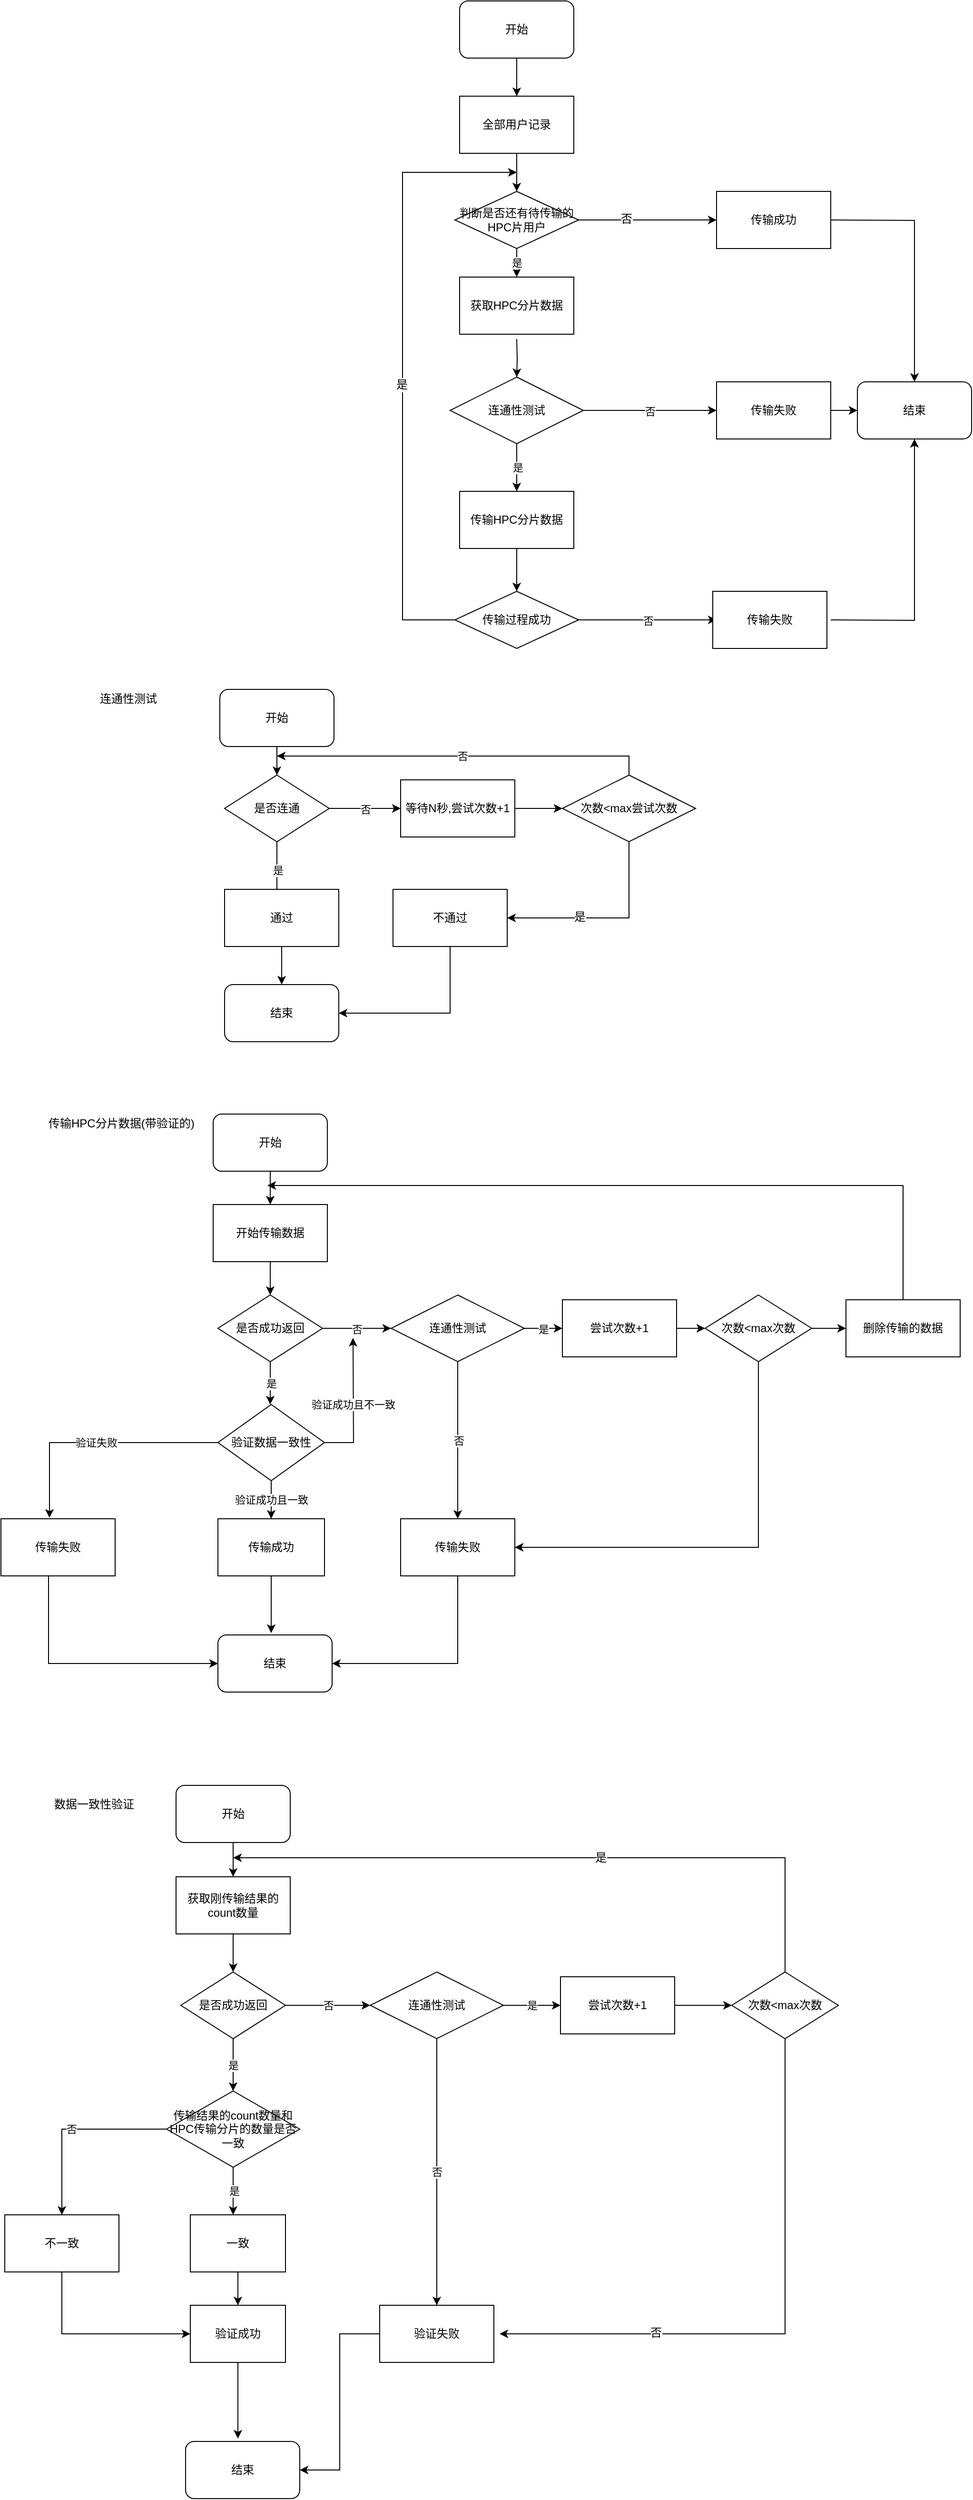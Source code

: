 <mxfile version="10.6.3" type="github"><diagram id="_eJ9ehW56lXb450BRSAu" name="Page-1"><mxGraphModel dx="2105" dy="439" grid="1" gridSize="10" guides="1" tooltips="1" connect="1" arrows="1" fold="1" page="1" pageScale="1" pageWidth="827" pageHeight="1169" math="0" shadow="0"><root><mxCell id="0"/><mxCell id="1" parent="0"/><mxCell id="oSK0WgiYUHCJDs1a7UMW-3" style="edgeStyle=orthogonalEdgeStyle;rounded=0;orthogonalLoop=1;jettySize=auto;html=1;entryX=0.5;entryY=0;entryDx=0;entryDy=0;" parent="1" source="oSK0WgiYUHCJDs1a7UMW-1" edge="1"><mxGeometry relative="1" as="geometry"><mxPoint x="330" y="200" as="targetPoint"/></mxGeometry></mxCell><mxCell id="oSK0WgiYUHCJDs1a7UMW-1" value="全部用户记录" style="rounded=0;whiteSpace=wrap;html=1;" parent="1" vertex="1"><mxGeometry x="270" y="100" width="120" height="60" as="geometry"/></mxCell><mxCell id="oSK0WgiYUHCJDs1a7UMW-5" style="edgeStyle=orthogonalEdgeStyle;rounded=0;orthogonalLoop=1;jettySize=auto;html=1;entryX=0.5;entryY=0;entryDx=0;entryDy=0;" parent="1" target="oSK0WgiYUHCJDs1a7UMW-4" edge="1"><mxGeometry relative="1" as="geometry"><mxPoint x="330" y="355" as="sourcePoint"/></mxGeometry></mxCell><mxCell id="oSK0WgiYUHCJDs1a7UMW-6" value="是" style="edgeStyle=orthogonalEdgeStyle;rounded=0;orthogonalLoop=1;jettySize=auto;html=1;" parent="1" source="oSK0WgiYUHCJDs1a7UMW-4" edge="1"><mxGeometry relative="1" as="geometry"><mxPoint x="330" y="515" as="targetPoint"/></mxGeometry></mxCell><mxCell id="hczdwS5cRWKVV8D2pTj8-6" value="否" style="edgeStyle=orthogonalEdgeStyle;rounded=0;orthogonalLoop=1;jettySize=auto;html=1;" edge="1" parent="1" source="oSK0WgiYUHCJDs1a7UMW-4"><mxGeometry relative="1" as="geometry"><mxPoint x="540" y="430" as="targetPoint"/></mxGeometry></mxCell><mxCell id="oSK0WgiYUHCJDs1a7UMW-4" value="连通性测试" style="rhombus;whiteSpace=wrap;html=1;" parent="1" vertex="1"><mxGeometry x="260" y="395" width="140" height="70" as="geometry"/></mxCell><mxCell id="oSK0WgiYUHCJDs1a7UMW-15" value="结束" style="rounded=1;whiteSpace=wrap;html=1;" parent="1" vertex="1"><mxGeometry x="688" y="400" width="120" height="60" as="geometry"/></mxCell><mxCell id="oSK0WgiYUHCJDs1a7UMW-17" style="edgeStyle=orthogonalEdgeStyle;rounded=0;orthogonalLoop=1;jettySize=auto;html=1;entryX=0.5;entryY=0;entryDx=0;entryDy=0;" parent="1" source="oSK0WgiYUHCJDs1a7UMW-16" target="oSK0WgiYUHCJDs1a7UMW-1" edge="1"><mxGeometry relative="1" as="geometry"/></mxCell><mxCell id="oSK0WgiYUHCJDs1a7UMW-16" value="开始" style="rounded=1;whiteSpace=wrap;html=1;" parent="1" vertex="1"><mxGeometry x="270" width="120" height="60" as="geometry"/></mxCell><mxCell id="oSK0WgiYUHCJDs1a7UMW-21" style="edgeStyle=orthogonalEdgeStyle;rounded=0;orthogonalLoop=1;jettySize=auto;html=1;entryX=0.5;entryY=0;entryDx=0;entryDy=0;" parent="1" source="oSK0WgiYUHCJDs1a7UMW-18" target="oSK0WgiYUHCJDs1a7UMW-20" edge="1"><mxGeometry relative="1" as="geometry"/></mxCell><mxCell id="oSK0WgiYUHCJDs1a7UMW-18" value="传输HPC分片数据" style="rounded=0;whiteSpace=wrap;html=1;" parent="1" vertex="1"><mxGeometry x="270" y="515" width="120" height="60" as="geometry"/></mxCell><mxCell id="oSK0WgiYUHCJDs1a7UMW-38" style="edgeStyle=orthogonalEdgeStyle;rounded=0;orthogonalLoop=1;jettySize=auto;html=1;" parent="1" source="oSK0WgiYUHCJDs1a7UMW-20" edge="1"><mxGeometry relative="1" as="geometry"><mxPoint x="330" y="180" as="targetPoint"/><Array as="points"><mxPoint x="210" y="650"/><mxPoint x="210" y="180"/></Array></mxGeometry></mxCell><mxCell id="oSK0WgiYUHCJDs1a7UMW-39" value="是" style="text;html=1;resizable=0;points=[];align=center;verticalAlign=middle;labelBackgroundColor=#ffffff;" parent="oSK0WgiYUHCJDs1a7UMW-38" vertex="1" connectable="0"><mxGeometry x="-0.063" y="1" relative="1" as="geometry"><mxPoint as="offset"/></mxGeometry></mxCell><mxCell id="oSK0WgiYUHCJDs1a7UMW-84" value="否" style="edgeStyle=orthogonalEdgeStyle;rounded=0;orthogonalLoop=1;jettySize=auto;html=1;entryX=0;entryY=0.5;entryDx=0;entryDy=0;" parent="1" source="oSK0WgiYUHCJDs1a7UMW-20" edge="1"><mxGeometry relative="1" as="geometry"><mxPoint x="540" y="650" as="targetPoint"/></mxGeometry></mxCell><mxCell id="oSK0WgiYUHCJDs1a7UMW-20" value="传输过程成功" style="rhombus;whiteSpace=wrap;html=1;" parent="1" vertex="1"><mxGeometry x="265" y="620" width="130" height="60" as="geometry"/></mxCell><mxCell id="oSK0WgiYUHCJDs1a7UMW-24" value="获取HPC分片数据" style="rounded=0;whiteSpace=wrap;html=1;" parent="1" vertex="1"><mxGeometry x="270" y="290" width="120" height="60" as="geometry"/></mxCell><mxCell id="oSK0WgiYUHCJDs1a7UMW-27" value="是" style="edgeStyle=orthogonalEdgeStyle;rounded=0;orthogonalLoop=1;jettySize=auto;html=1;entryX=0.5;entryY=0;entryDx=0;entryDy=0;" parent="1" source="oSK0WgiYUHCJDs1a7UMW-25" target="oSK0WgiYUHCJDs1a7UMW-24" edge="1"><mxGeometry relative="1" as="geometry"/></mxCell><mxCell id="oSK0WgiYUHCJDs1a7UMW-28" style="edgeStyle=orthogonalEdgeStyle;rounded=0;orthogonalLoop=1;jettySize=auto;html=1;" parent="1" source="oSK0WgiYUHCJDs1a7UMW-25" edge="1"><mxGeometry relative="1" as="geometry"><mxPoint x="540" y="230" as="targetPoint"/></mxGeometry></mxCell><mxCell id="oSK0WgiYUHCJDs1a7UMW-29" value="否" style="text;html=1;resizable=0;points=[];align=center;verticalAlign=middle;labelBackgroundColor=#ffffff;" parent="oSK0WgiYUHCJDs1a7UMW-28" vertex="1" connectable="0"><mxGeometry x="-0.31" y="1" relative="1" as="geometry"><mxPoint as="offset"/></mxGeometry></mxCell><mxCell id="oSK0WgiYUHCJDs1a7UMW-25" value="判断是否还有待传输的HPC片用户" style="rhombus;whiteSpace=wrap;html=1;" parent="1" vertex="1"><mxGeometry x="265" y="200" width="130" height="60" as="geometry"/></mxCell><mxCell id="oSK0WgiYUHCJDs1a7UMW-57" style="edgeStyle=orthogonalEdgeStyle;rounded=0;orthogonalLoop=1;jettySize=auto;html=1;entryX=0.5;entryY=1;entryDx=0;entryDy=0;" parent="1" target="oSK0WgiYUHCJDs1a7UMW-15" edge="1"><mxGeometry relative="1" as="geometry"><mxPoint x="660" y="650" as="sourcePoint"/></mxGeometry></mxCell><mxCell id="oSK0WgiYUHCJDs1a7UMW-55" style="edgeStyle=orthogonalEdgeStyle;rounded=0;orthogonalLoop=1;jettySize=auto;html=1;entryX=0.5;entryY=0;entryDx=0;entryDy=0;" parent="1" target="oSK0WgiYUHCJDs1a7UMW-15" edge="1"><mxGeometry relative="1" as="geometry"><mxPoint x="660" y="230" as="sourcePoint"/></mxGeometry></mxCell><mxCell id="oSK0WgiYUHCJDs1a7UMW-62" style="edgeStyle=orthogonalEdgeStyle;rounded=0;orthogonalLoop=1;jettySize=auto;html=1;entryX=0.5;entryY=0;entryDx=0;entryDy=0;" parent="1" source="oSK0WgiYUHCJDs1a7UMW-58" target="oSK0WgiYUHCJDs1a7UMW-59" edge="1"><mxGeometry relative="1" as="geometry"/></mxCell><mxCell id="oSK0WgiYUHCJDs1a7UMW-58" value="开始" style="rounded=1;whiteSpace=wrap;html=1;" parent="1" vertex="1"><mxGeometry x="18" y="723" width="120" height="60" as="geometry"/></mxCell><mxCell id="oSK0WgiYUHCJDs1a7UMW-63" value="是" style="edgeStyle=orthogonalEdgeStyle;rounded=0;orthogonalLoop=1;jettySize=auto;html=1;" parent="1" source="oSK0WgiYUHCJDs1a7UMW-59" edge="1"><mxGeometry relative="1" as="geometry"><mxPoint x="78" y="943" as="targetPoint"/></mxGeometry></mxCell><mxCell id="oSK0WgiYUHCJDs1a7UMW-66" value="否" style="edgeStyle=orthogonalEdgeStyle;rounded=0;orthogonalLoop=1;jettySize=auto;html=1;" parent="1" source="oSK0WgiYUHCJDs1a7UMW-59" edge="1"><mxGeometry relative="1" as="geometry"><mxPoint x="208" y="848" as="targetPoint"/></mxGeometry></mxCell><mxCell id="oSK0WgiYUHCJDs1a7UMW-59" value="是否连通" style="rhombus;whiteSpace=wrap;html=1;" parent="1" vertex="1"><mxGeometry x="23" y="813" width="110" height="70" as="geometry"/></mxCell><mxCell id="oSK0WgiYUHCJDs1a7UMW-69" style="edgeStyle=orthogonalEdgeStyle;rounded=0;orthogonalLoop=1;jettySize=auto;html=1;entryX=0.5;entryY=0;entryDx=0;entryDy=0;" parent="1" source="oSK0WgiYUHCJDs1a7UMW-67" target="oSK0WgiYUHCJDs1a7UMW-68" edge="1"><mxGeometry relative="1" as="geometry"/></mxCell><mxCell id="oSK0WgiYUHCJDs1a7UMW-67" value="&lt;span&gt;通过&lt;/span&gt;" style="rounded=0;whiteSpace=wrap;html=1;" parent="1" vertex="1"><mxGeometry x="23" y="933" width="120" height="60" as="geometry"/></mxCell><mxCell id="oSK0WgiYUHCJDs1a7UMW-68" value="结束" style="rounded=1;whiteSpace=wrap;html=1;" parent="1" vertex="1"><mxGeometry x="23" y="1033" width="120" height="60" as="geometry"/></mxCell><mxCell id="oSK0WgiYUHCJDs1a7UMW-75" style="edgeStyle=orthogonalEdgeStyle;rounded=0;orthogonalLoop=1;jettySize=auto;html=1;entryX=0;entryY=0.5;entryDx=0;entryDy=0;" parent="1" source="oSK0WgiYUHCJDs1a7UMW-72" target="oSK0WgiYUHCJDs1a7UMW-73" edge="1"><mxGeometry relative="1" as="geometry"/></mxCell><mxCell id="oSK0WgiYUHCJDs1a7UMW-72" value="等待N秒,尝试次数+1" style="rounded=0;whiteSpace=wrap;html=1;" parent="1" vertex="1"><mxGeometry x="208" y="818" width="120" height="60" as="geometry"/></mxCell><mxCell id="oSK0WgiYUHCJDs1a7UMW-77" value="否" style="edgeStyle=orthogonalEdgeStyle;rounded=0;orthogonalLoop=1;jettySize=auto;html=1;" parent="1" source="oSK0WgiYUHCJDs1a7UMW-73" edge="1"><mxGeometry relative="1" as="geometry"><mxPoint x="78" y="793" as="targetPoint"/><Array as="points"><mxPoint x="448" y="793"/></Array></mxGeometry></mxCell><mxCell id="hczdwS5cRWKVV8D2pTj8-9" style="edgeStyle=orthogonalEdgeStyle;rounded=0;orthogonalLoop=1;jettySize=auto;html=1;entryX=1;entryY=0.5;entryDx=0;entryDy=0;" edge="1" parent="1" source="oSK0WgiYUHCJDs1a7UMW-73" target="oSK0WgiYUHCJDs1a7UMW-79"><mxGeometry relative="1" as="geometry"><mxPoint x="450" y="978" as="targetPoint"/><Array as="points"><mxPoint x="448" y="963"/></Array></mxGeometry></mxCell><mxCell id="hczdwS5cRWKVV8D2pTj8-10" value="是" style="text;html=1;resizable=0;points=[];align=center;verticalAlign=middle;labelBackgroundColor=#ffffff;" vertex="1" connectable="0" parent="hczdwS5cRWKVV8D2pTj8-9"><mxGeometry x="0.268" y="-1" relative="1" as="geometry"><mxPoint as="offset"/></mxGeometry></mxCell><mxCell id="oSK0WgiYUHCJDs1a7UMW-73" value="次数&amp;lt;max尝试次数" style="rhombus;whiteSpace=wrap;html=1;" parent="1" vertex="1"><mxGeometry x="378" y="813" width="140" height="70" as="geometry"/></mxCell><mxCell id="oSK0WgiYUHCJDs1a7UMW-80" style="edgeStyle=orthogonalEdgeStyle;rounded=0;orthogonalLoop=1;jettySize=auto;html=1;entryX=1;entryY=0.5;entryDx=0;entryDy=0;" parent="1" source="oSK0WgiYUHCJDs1a7UMW-79" target="oSK0WgiYUHCJDs1a7UMW-68" edge="1"><mxGeometry relative="1" as="geometry"><Array as="points"><mxPoint x="260" y="1063"/></Array></mxGeometry></mxCell><mxCell id="oSK0WgiYUHCJDs1a7UMW-79" value="不通过" style="rounded=0;whiteSpace=wrap;html=1;" parent="1" vertex="1"><mxGeometry x="200" y="933" width="120" height="60" as="geometry"/></mxCell><mxCell id="oSK0WgiYUHCJDs1a7UMW-81" value="连通性测试" style="text;html=1;resizable=0;points=[];autosize=1;align=left;verticalAlign=top;spacingTop=-4;" parent="1" vertex="1"><mxGeometry x="-110" y="723" width="80" height="20" as="geometry"/></mxCell><mxCell id="oSK0WgiYUHCJDs1a7UMW-87" value="&lt;span&gt;传输HPC分片数据(带验证的)&lt;/span&gt;" style="text;html=1;resizable=0;points=[];autosize=1;align=left;verticalAlign=top;spacingTop=-4;" parent="1" vertex="1"><mxGeometry x="-164" y="1169" width="170" height="20" as="geometry"/></mxCell><mxCell id="oSK0WgiYUHCJDs1a7UMW-91" style="edgeStyle=orthogonalEdgeStyle;rounded=0;orthogonalLoop=1;jettySize=auto;html=1;entryX=0.5;entryY=0;entryDx=0;entryDy=0;" parent="1" source="oSK0WgiYUHCJDs1a7UMW-88" target="oSK0WgiYUHCJDs1a7UMW-89" edge="1"><mxGeometry relative="1" as="geometry"/></mxCell><mxCell id="oSK0WgiYUHCJDs1a7UMW-88" value="开始" style="rounded=1;whiteSpace=wrap;html=1;" parent="1" vertex="1"><mxGeometry x="11" y="1169" width="120" height="60" as="geometry"/></mxCell><mxCell id="oSK0WgiYUHCJDs1a7UMW-94" style="edgeStyle=orthogonalEdgeStyle;rounded=0;orthogonalLoop=1;jettySize=auto;html=1;entryX=0.5;entryY=0;entryDx=0;entryDy=0;" parent="1" source="oSK0WgiYUHCJDs1a7UMW-89" target="oSK0WgiYUHCJDs1a7UMW-93" edge="1"><mxGeometry relative="1" as="geometry"/></mxCell><mxCell id="oSK0WgiYUHCJDs1a7UMW-89" value="开始传输数据" style="rounded=0;whiteSpace=wrap;html=1;" parent="1" vertex="1"><mxGeometry x="11" y="1264" width="120" height="60" as="geometry"/></mxCell><mxCell id="oSK0WgiYUHCJDs1a7UMW-95" value="是" style="edgeStyle=orthogonalEdgeStyle;rounded=0;orthogonalLoop=1;jettySize=auto;html=1;" parent="1" source="oSK0WgiYUHCJDs1a7UMW-93" edge="1"><mxGeometry relative="1" as="geometry"><mxPoint x="71" y="1474" as="targetPoint"/></mxGeometry></mxCell><mxCell id="oSK0WgiYUHCJDs1a7UMW-96" value="否" style="edgeStyle=orthogonalEdgeStyle;rounded=0;orthogonalLoop=1;jettySize=auto;html=1;" parent="1" source="oSK0WgiYUHCJDs1a7UMW-93" edge="1"><mxGeometry relative="1" as="geometry"><mxPoint x="198" y="1394" as="targetPoint"/></mxGeometry></mxCell><mxCell id="oSK0WgiYUHCJDs1a7UMW-93" value="是否成功返回" style="rhombus;whiteSpace=wrap;html=1;" parent="1" vertex="1"><mxGeometry x="16" y="1359" width="110" height="70" as="geometry"/></mxCell><mxCell id="oSK0WgiYUHCJDs1a7UMW-102" value="否" style="edgeStyle=orthogonalEdgeStyle;rounded=0;orthogonalLoop=1;jettySize=auto;html=1;" parent="1" source="oSK0WgiYUHCJDs1a7UMW-98" edge="1"><mxGeometry relative="1" as="geometry"><mxPoint x="268" y="1594" as="targetPoint"/></mxGeometry></mxCell><mxCell id="oSK0WgiYUHCJDs1a7UMW-110" value="是" style="edgeStyle=orthogonalEdgeStyle;rounded=0;orthogonalLoop=1;jettySize=auto;html=1;" parent="1" source="oSK0WgiYUHCJDs1a7UMW-98" edge="1"><mxGeometry relative="1" as="geometry"><mxPoint x="378" y="1394" as="targetPoint"/></mxGeometry></mxCell><mxCell id="oSK0WgiYUHCJDs1a7UMW-98" value="连通性测试" style="rhombus;whiteSpace=wrap;html=1;" parent="1" vertex="1"><mxGeometry x="198" y="1359" width="140" height="70" as="geometry"/></mxCell><mxCell id="oSK0WgiYUHCJDs1a7UMW-117" style="edgeStyle=orthogonalEdgeStyle;rounded=0;orthogonalLoop=1;jettySize=auto;html=1;" parent="1" source="oSK0WgiYUHCJDs1a7UMW-99" edge="1"><mxGeometry relative="1" as="geometry"><mxPoint x="68" y="1244" as="targetPoint"/><Array as="points"><mxPoint x="736" y="1244"/></Array></mxGeometry></mxCell><mxCell id="oSK0WgiYUHCJDs1a7UMW-99" value="删除传输的数据" style="rounded=0;whiteSpace=wrap;html=1;" parent="1" vertex="1"><mxGeometry x="676" y="1364" width="120" height="60" as="geometry"/></mxCell><mxCell id="oSK0WgiYUHCJDs1a7UMW-177" value="验证成功且一致" style="edgeStyle=orthogonalEdgeStyle;rounded=0;orthogonalLoop=1;jettySize=auto;html=1;entryX=0.5;entryY=0;entryDx=0;entryDy=0;" parent="1" source="oSK0WgiYUHCJDs1a7UMW-105" target="oSK0WgiYUHCJDs1a7UMW-108" edge="1"><mxGeometry relative="1" as="geometry"/></mxCell><mxCell id="oSK0WgiYUHCJDs1a7UMW-179" value="验证成功且不一致" style="edgeStyle=orthogonalEdgeStyle;rounded=0;orthogonalLoop=1;jettySize=auto;html=1;" parent="1" source="oSK0WgiYUHCJDs1a7UMW-105" edge="1"><mxGeometry relative="1" as="geometry"><mxPoint x="158" y="1404" as="targetPoint"/></mxGeometry></mxCell><mxCell id="hczdwS5cRWKVV8D2pTj8-1" value="验证失败" style="edgeStyle=orthogonalEdgeStyle;rounded=0;orthogonalLoop=1;jettySize=auto;html=1;entryX=0.425;entryY=-0.017;entryDx=0;entryDy=0;entryPerimeter=0;" edge="1" parent="1" source="oSK0WgiYUHCJDs1a7UMW-105" target="hczdwS5cRWKVV8D2pTj8-2"><mxGeometry relative="1" as="geometry"><mxPoint x="-92" y="1514" as="targetPoint"/><Array as="points"><mxPoint x="-161" y="1514"/></Array></mxGeometry></mxCell><mxCell id="oSK0WgiYUHCJDs1a7UMW-105" value="&lt;span&gt;验证数据一致性&lt;/span&gt;" style="rhombus;whiteSpace=wrap;html=1;" parent="1" vertex="1"><mxGeometry x="16" y="1474" width="112" height="80" as="geometry"/></mxCell><mxCell id="oSK0WgiYUHCJDs1a7UMW-178" style="edgeStyle=orthogonalEdgeStyle;rounded=0;orthogonalLoop=1;jettySize=auto;html=1;" parent="1" source="oSK0WgiYUHCJDs1a7UMW-108" edge="1"><mxGeometry relative="1" as="geometry"><mxPoint x="72" y="1714" as="targetPoint"/></mxGeometry></mxCell><mxCell id="oSK0WgiYUHCJDs1a7UMW-108" value="传输成功" style="rounded=0;whiteSpace=wrap;html=1;" parent="1" vertex="1"><mxGeometry x="16" y="1594" width="112" height="60" as="geometry"/></mxCell><mxCell id="oSK0WgiYUHCJDs1a7UMW-120" style="edgeStyle=orthogonalEdgeStyle;rounded=0;orthogonalLoop=1;jettySize=auto;html=1;entryX=1;entryY=0.5;entryDx=0;entryDy=0;" parent="1" source="oSK0WgiYUHCJDs1a7UMW-109" target="oSK0WgiYUHCJDs1a7UMW-118" edge="1"><mxGeometry relative="1" as="geometry"><Array as="points"><mxPoint x="268" y="1746"/></Array></mxGeometry></mxCell><mxCell id="oSK0WgiYUHCJDs1a7UMW-109" value="传输失败" style="rounded=0;whiteSpace=wrap;html=1;" parent="1" vertex="1"><mxGeometry x="208" y="1594" width="120" height="60" as="geometry"/></mxCell><mxCell id="oSK0WgiYUHCJDs1a7UMW-113" style="edgeStyle=orthogonalEdgeStyle;rounded=0;orthogonalLoop=1;jettySize=auto;html=1;entryX=0;entryY=0.5;entryDx=0;entryDy=0;" parent="1" source="oSK0WgiYUHCJDs1a7UMW-111" target="oSK0WgiYUHCJDs1a7UMW-112" edge="1"><mxGeometry relative="1" as="geometry"/></mxCell><mxCell id="oSK0WgiYUHCJDs1a7UMW-111" value="尝试次数+1" style="rounded=0;whiteSpace=wrap;html=1;" parent="1" vertex="1"><mxGeometry x="378" y="1364" width="120" height="60" as="geometry"/></mxCell><mxCell id="oSK0WgiYUHCJDs1a7UMW-114" style="edgeStyle=orthogonalEdgeStyle;rounded=0;orthogonalLoop=1;jettySize=auto;html=1;entryX=0;entryY=0.5;entryDx=0;entryDy=0;" parent="1" source="oSK0WgiYUHCJDs1a7UMW-112" target="oSK0WgiYUHCJDs1a7UMW-99" edge="1"><mxGeometry relative="1" as="geometry"/></mxCell><mxCell id="oSK0WgiYUHCJDs1a7UMW-116" style="edgeStyle=orthogonalEdgeStyle;rounded=0;orthogonalLoop=1;jettySize=auto;html=1;entryX=1;entryY=0.5;entryDx=0;entryDy=0;" parent="1" source="oSK0WgiYUHCJDs1a7UMW-112" target="oSK0WgiYUHCJDs1a7UMW-109" edge="1"><mxGeometry relative="1" as="geometry"><mxPoint x="338" y="1631" as="targetPoint"/><Array as="points"><mxPoint x="584" y="1624"/></Array></mxGeometry></mxCell><mxCell id="oSK0WgiYUHCJDs1a7UMW-112" value="次数&amp;lt;max次数" style="rhombus;whiteSpace=wrap;html=1;" parent="1" vertex="1"><mxGeometry x="528" y="1359" width="112" height="70" as="geometry"/></mxCell><mxCell id="oSK0WgiYUHCJDs1a7UMW-118" value="结束" style="rounded=1;whiteSpace=wrap;html=1;" parent="1" vertex="1"><mxGeometry x="16" y="1716" width="120" height="60" as="geometry"/></mxCell><mxCell id="oSK0WgiYUHCJDs1a7UMW-121" value="&lt;span&gt;传输失败&lt;/span&gt;" style="rounded=0;whiteSpace=wrap;html=1;" parent="1" vertex="1"><mxGeometry x="536" y="620" width="120" height="60" as="geometry"/></mxCell><mxCell id="oSK0WgiYUHCJDs1a7UMW-122" value="传输成功&lt;br&gt;" style="rounded=0;whiteSpace=wrap;html=1;" parent="1" vertex="1"><mxGeometry x="540" y="200" width="120" height="60" as="geometry"/></mxCell><mxCell id="oSK0WgiYUHCJDs1a7UMW-124" value="数据一致性验证" style="text;html=1;resizable=0;points=[];autosize=1;align=left;verticalAlign=top;spacingTop=-4;" parent="1" vertex="1"><mxGeometry x="-158" y="1884" width="100" height="20" as="geometry"/></mxCell><mxCell id="oSK0WgiYUHCJDs1a7UMW-128" style="edgeStyle=orthogonalEdgeStyle;rounded=0;orthogonalLoop=1;jettySize=auto;html=1;entryX=0.5;entryY=0;entryDx=0;entryDy=0;" parent="1" source="oSK0WgiYUHCJDs1a7UMW-126" target="oSK0WgiYUHCJDs1a7UMW-127" edge="1"><mxGeometry relative="1" as="geometry"/></mxCell><mxCell id="oSK0WgiYUHCJDs1a7UMW-126" value="开始" style="rounded=1;whiteSpace=wrap;html=1;" parent="1" vertex="1"><mxGeometry x="-28" y="1874" width="120" height="60" as="geometry"/></mxCell><mxCell id="oSK0WgiYUHCJDs1a7UMW-137" style="edgeStyle=orthogonalEdgeStyle;rounded=0;orthogonalLoop=1;jettySize=auto;html=1;entryX=0.5;entryY=0;entryDx=0;entryDy=0;" parent="1" source="oSK0WgiYUHCJDs1a7UMW-127" target="oSK0WgiYUHCJDs1a7UMW-136" edge="1"><mxGeometry relative="1" as="geometry"/></mxCell><mxCell id="oSK0WgiYUHCJDs1a7UMW-127" value="获取刚传输结果的count数量" style="rounded=0;whiteSpace=wrap;html=1;" parent="1" vertex="1"><mxGeometry x="-28" y="1970" width="120" height="60" as="geometry"/></mxCell><mxCell id="oSK0WgiYUHCJDs1a7UMW-132" value="是" style="edgeStyle=orthogonalEdgeStyle;rounded=0;orthogonalLoop=1;jettySize=auto;html=1;" parent="1" source="oSK0WgiYUHCJDs1a7UMW-130" edge="1"><mxGeometry relative="1" as="geometry"><mxPoint x="32" y="2325" as="targetPoint"/></mxGeometry></mxCell><mxCell id="hczdwS5cRWKVV8D2pTj8-11" value="否" style="edgeStyle=orthogonalEdgeStyle;rounded=0;orthogonalLoop=1;jettySize=auto;html=1;entryX=0.5;entryY=0;entryDx=0;entryDy=0;" edge="1" parent="1" source="oSK0WgiYUHCJDs1a7UMW-130" target="oSK0WgiYUHCJDs1a7UMW-134"><mxGeometry relative="1" as="geometry"/></mxCell><mxCell id="oSK0WgiYUHCJDs1a7UMW-130" value="传输结果的count数量和HPC传输分片的数量是否一致" style="rhombus;whiteSpace=wrap;html=1;" parent="1" vertex="1"><mxGeometry x="-38" y="2195" width="140" height="80" as="geometry"/></mxCell><mxCell id="oSK0WgiYUHCJDs1a7UMW-165" style="edgeStyle=orthogonalEdgeStyle;rounded=0;orthogonalLoop=1;jettySize=auto;html=1;entryX=0;entryY=0.5;entryDx=0;entryDy=0;" parent="1" source="oSK0WgiYUHCJDs1a7UMW-134" target="oSK0WgiYUHCJDs1a7UMW-164" edge="1"><mxGeometry relative="1" as="geometry"><Array as="points"><mxPoint x="-148" y="2450"/></Array></mxGeometry></mxCell><mxCell id="oSK0WgiYUHCJDs1a7UMW-134" value="不一致" style="rounded=0;whiteSpace=wrap;html=1;" parent="1" vertex="1"><mxGeometry x="-208" y="2325" width="120" height="60" as="geometry"/></mxCell><mxCell id="oSK0WgiYUHCJDs1a7UMW-173" style="edgeStyle=orthogonalEdgeStyle;rounded=0;orthogonalLoop=1;jettySize=auto;html=1;entryX=0.5;entryY=0;entryDx=0;entryDy=0;" parent="1" source="oSK0WgiYUHCJDs1a7UMW-135" target="oSK0WgiYUHCJDs1a7UMW-164" edge="1"><mxGeometry relative="1" as="geometry"/></mxCell><mxCell id="oSK0WgiYUHCJDs1a7UMW-135" value="一致" style="rounded=0;whiteSpace=wrap;html=1;" parent="1" vertex="1"><mxGeometry x="-13" y="2325" width="100" height="60" as="geometry"/></mxCell><mxCell id="oSK0WgiYUHCJDs1a7UMW-138" value="是" style="edgeStyle=orthogonalEdgeStyle;rounded=0;orthogonalLoop=1;jettySize=auto;html=1;entryX=0.5;entryY=0;entryDx=0;entryDy=0;" parent="1" source="oSK0WgiYUHCJDs1a7UMW-136" target="oSK0WgiYUHCJDs1a7UMW-130" edge="1"><mxGeometry relative="1" as="geometry"><mxPoint x="32" y="2210" as="targetPoint"/></mxGeometry></mxCell><mxCell id="oSK0WgiYUHCJDs1a7UMW-139" value="否" style="edgeStyle=orthogonalEdgeStyle;rounded=0;orthogonalLoop=1;jettySize=auto;html=1;entryX=0;entryY=0.5;entryDx=0;entryDy=0;" parent="1" source="oSK0WgiYUHCJDs1a7UMW-136" target="oSK0WgiYUHCJDs1a7UMW-140" edge="1"><mxGeometry relative="1" as="geometry"><mxPoint x="222" y="2105" as="targetPoint"/></mxGeometry></mxCell><mxCell id="oSK0WgiYUHCJDs1a7UMW-136" value="是否成功返回" style="rhombus;whiteSpace=wrap;html=1;" parent="1" vertex="1"><mxGeometry x="-23" y="2070" width="110" height="70" as="geometry"/></mxCell><mxCell id="oSK0WgiYUHCJDs1a7UMW-145" value="否" style="edgeStyle=orthogonalEdgeStyle;rounded=0;orthogonalLoop=1;jettySize=auto;html=1;entryX=0.5;entryY=0;entryDx=0;entryDy=0;" parent="1" source="oSK0WgiYUHCJDs1a7UMW-140" target="oSK0WgiYUHCJDs1a7UMW-146" edge="1"><mxGeometry relative="1" as="geometry"><mxPoint x="446" y="2105" as="targetPoint"/></mxGeometry></mxCell><mxCell id="oSK0WgiYUHCJDs1a7UMW-153" value="是" style="edgeStyle=orthogonalEdgeStyle;rounded=0;orthogonalLoop=1;jettySize=auto;html=1;entryX=0;entryY=0.5;entryDx=0;entryDy=0;" parent="1" source="oSK0WgiYUHCJDs1a7UMW-140" target="oSK0WgiYUHCJDs1a7UMW-149" edge="1"><mxGeometry relative="1" as="geometry"/></mxCell><mxCell id="oSK0WgiYUHCJDs1a7UMW-140" value="连通性测试" style="rhombus;whiteSpace=wrap;html=1;" parent="1" vertex="1"><mxGeometry x="176" y="2070" width="140" height="70" as="geometry"/></mxCell><mxCell id="oSK0WgiYUHCJDs1a7UMW-175" style="edgeStyle=orthogonalEdgeStyle;rounded=0;orthogonalLoop=1;jettySize=auto;html=1;entryX=1;entryY=0.5;entryDx=0;entryDy=0;" parent="1" source="oSK0WgiYUHCJDs1a7UMW-146" target="oSK0WgiYUHCJDs1a7UMW-174" edge="1"><mxGeometry relative="1" as="geometry"/></mxCell><mxCell id="oSK0WgiYUHCJDs1a7UMW-146" value="验证失败" style="rounded=0;whiteSpace=wrap;html=1;" parent="1" vertex="1"><mxGeometry x="186" y="2420" width="120" height="60" as="geometry"/></mxCell><mxCell id="oSK0WgiYUHCJDs1a7UMW-155" style="edgeStyle=orthogonalEdgeStyle;rounded=0;orthogonalLoop=1;jettySize=auto;html=1;" parent="1" source="oSK0WgiYUHCJDs1a7UMW-149" edge="1"><mxGeometry relative="1" as="geometry"><mxPoint x="556" y="2105" as="targetPoint"/></mxGeometry></mxCell><mxCell id="oSK0WgiYUHCJDs1a7UMW-149" value="尝试次数+1" style="rounded=0;whiteSpace=wrap;html=1;" parent="1" vertex="1"><mxGeometry x="376" y="2075" width="120" height="60" as="geometry"/></mxCell><mxCell id="oSK0WgiYUHCJDs1a7UMW-158" style="edgeStyle=orthogonalEdgeStyle;rounded=0;orthogonalLoop=1;jettySize=auto;html=1;" parent="1" source="oSK0WgiYUHCJDs1a7UMW-154" edge="1"><mxGeometry relative="1" as="geometry"><mxPoint x="32" y="1950" as="targetPoint"/><Array as="points"><mxPoint x="612" y="1950"/></Array></mxGeometry></mxCell><mxCell id="oSK0WgiYUHCJDs1a7UMW-159" value="是" style="text;html=1;resizable=0;points=[];align=center;verticalAlign=middle;labelBackgroundColor=#ffffff;" parent="oSK0WgiYUHCJDs1a7UMW-158" vertex="1" connectable="0"><mxGeometry x="-0.103" relative="1" as="geometry"><mxPoint as="offset"/></mxGeometry></mxCell><mxCell id="oSK0WgiYUHCJDs1a7UMW-162" style="edgeStyle=orthogonalEdgeStyle;rounded=0;orthogonalLoop=1;jettySize=auto;html=1;" parent="1" source="oSK0WgiYUHCJDs1a7UMW-154" edge="1"><mxGeometry relative="1" as="geometry"><mxPoint x="312" y="2450" as="targetPoint"/><Array as="points"><mxPoint x="612" y="2450"/></Array></mxGeometry></mxCell><mxCell id="oSK0WgiYUHCJDs1a7UMW-163" value="否" style="text;html=1;resizable=0;points=[];align=center;verticalAlign=middle;labelBackgroundColor=#ffffff;" parent="oSK0WgiYUHCJDs1a7UMW-162" vertex="1" connectable="0"><mxGeometry x="0.462" y="-1" relative="1" as="geometry"><mxPoint as="offset"/></mxGeometry></mxCell><mxCell id="oSK0WgiYUHCJDs1a7UMW-154" value="次数&amp;lt;max次数" style="rhombus;whiteSpace=wrap;html=1;" parent="1" vertex="1"><mxGeometry x="556" y="2070" width="112" height="70" as="geometry"/></mxCell><mxCell id="oSK0WgiYUHCJDs1a7UMW-176" style="edgeStyle=orthogonalEdgeStyle;rounded=0;orthogonalLoop=1;jettySize=auto;html=1;" parent="1" source="oSK0WgiYUHCJDs1a7UMW-164" edge="1"><mxGeometry relative="1" as="geometry"><mxPoint x="37" y="2560" as="targetPoint"/></mxGeometry></mxCell><mxCell id="oSK0WgiYUHCJDs1a7UMW-164" value="验证成功" style="rounded=0;whiteSpace=wrap;html=1;" parent="1" vertex="1"><mxGeometry x="-13" y="2420" width="100" height="60" as="geometry"/></mxCell><mxCell id="oSK0WgiYUHCJDs1a7UMW-174" value="结束" style="rounded=1;whiteSpace=wrap;html=1;" parent="1" vertex="1"><mxGeometry x="-18" y="2563" width="120" height="60" as="geometry"/></mxCell><mxCell id="hczdwS5cRWKVV8D2pTj8-3" style="edgeStyle=orthogonalEdgeStyle;rounded=0;orthogonalLoop=1;jettySize=auto;html=1;entryX=0;entryY=0.5;entryDx=0;entryDy=0;" edge="1" parent="1" source="hczdwS5cRWKVV8D2pTj8-2" target="oSK0WgiYUHCJDs1a7UMW-118"><mxGeometry relative="1" as="geometry"><Array as="points"><mxPoint x="-162" y="1746"/></Array></mxGeometry></mxCell><mxCell id="hczdwS5cRWKVV8D2pTj8-2" value="传输失败" style="rounded=0;whiteSpace=wrap;html=1;" vertex="1" parent="1"><mxGeometry x="-212" y="1594" width="120" height="60" as="geometry"/></mxCell><mxCell id="hczdwS5cRWKVV8D2pTj8-8" style="edgeStyle=orthogonalEdgeStyle;rounded=0;orthogonalLoop=1;jettySize=auto;html=1;entryX=0;entryY=0.5;entryDx=0;entryDy=0;" edge="1" parent="1" source="hczdwS5cRWKVV8D2pTj8-7" target="oSK0WgiYUHCJDs1a7UMW-15"><mxGeometry relative="1" as="geometry"/></mxCell><mxCell id="hczdwS5cRWKVV8D2pTj8-7" value="&lt;span&gt;传输失败&lt;/span&gt;" style="rounded=0;whiteSpace=wrap;html=1;" vertex="1" parent="1"><mxGeometry x="540" y="400" width="120" height="60" as="geometry"/></mxCell></root></mxGraphModel></diagram></mxfile>